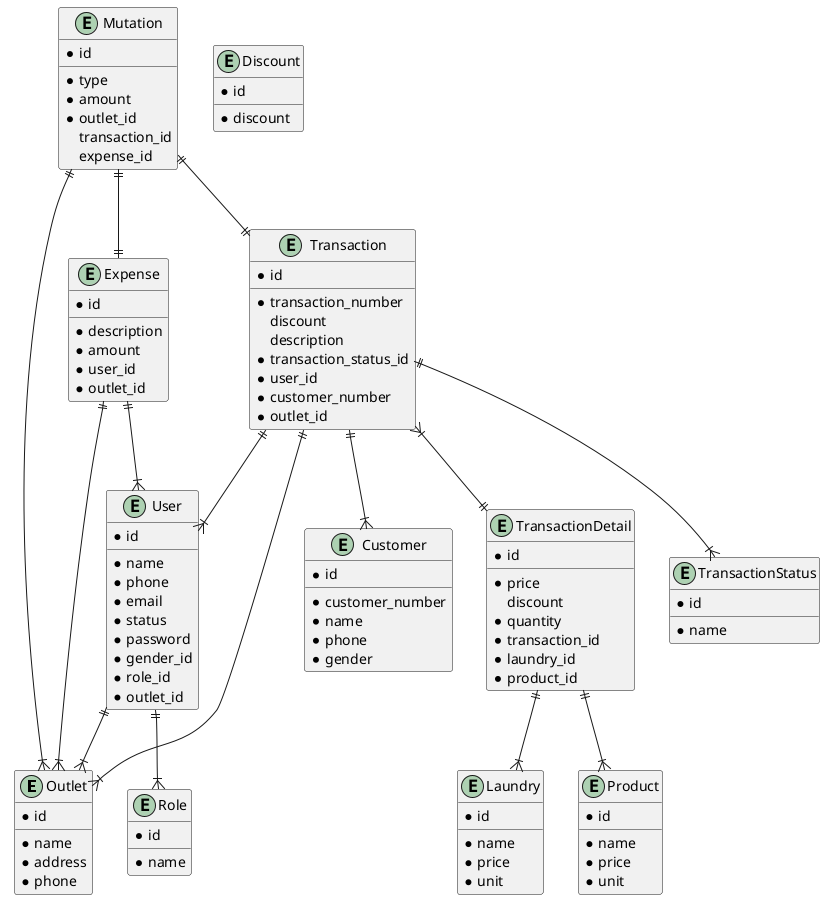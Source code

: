 @startuml Database
entity  Outlet {
  * id
  __
  * name
  * address
  * phone
}

entity Customer {
  * id
  __
  * customer_number
  * name
  * phone
  * gender
}

entity Mutation {
  * id
  __
  * type
  * amount
  * outlet_id
  transaction_id
  expense_id
}

entity Transaction {
  * id
  __
  * transaction_number
  discount
  description
  * transaction_status_id
  * user_id
  * customer_number
  * outlet_id
}

entity TransactionDetail {
  * id
  __
  * price
  discount
  * quantity
  * transaction_id
  * laundry_id
  * product_id
}

entity Laundry {
  * id
  __
  * name
  * price
  * unit
}

entity TransactionStatus {
  * id
  __
  * name
}

entity User {
  * id
  __
  * name
  * phone
  * email
  * status
  * password
  * gender_id
  * role_id
  * outlet_id
}

entity Role {
  * id
  __
  * name
}

entity Expense {
  * id
  __
  * description
  * amount
  * user_id
  * outlet_id
}

entity Product {
  * id
  __
  * name
  * price
  * unit
}

entity Discount {
  * id
  __
  * discount
}

Mutation ||--|| Expense
Mutation ||--|{ Outlet
Mutation ||--|| Transaction
Transaction }|--|| TransactionDetail
Transaction ||--|{ TransactionStatus
Transaction ||--|{ Outlet
Transaction ||--|{ Customer
Transaction ||--|{ User
Expense ||--|{ User
Expense ||--|{ Outlet
User ||--|{ Role
User ||--|{ Outlet
TransactionDetail ||--|{ Laundry
TransactionDetail ||--|{ Product
